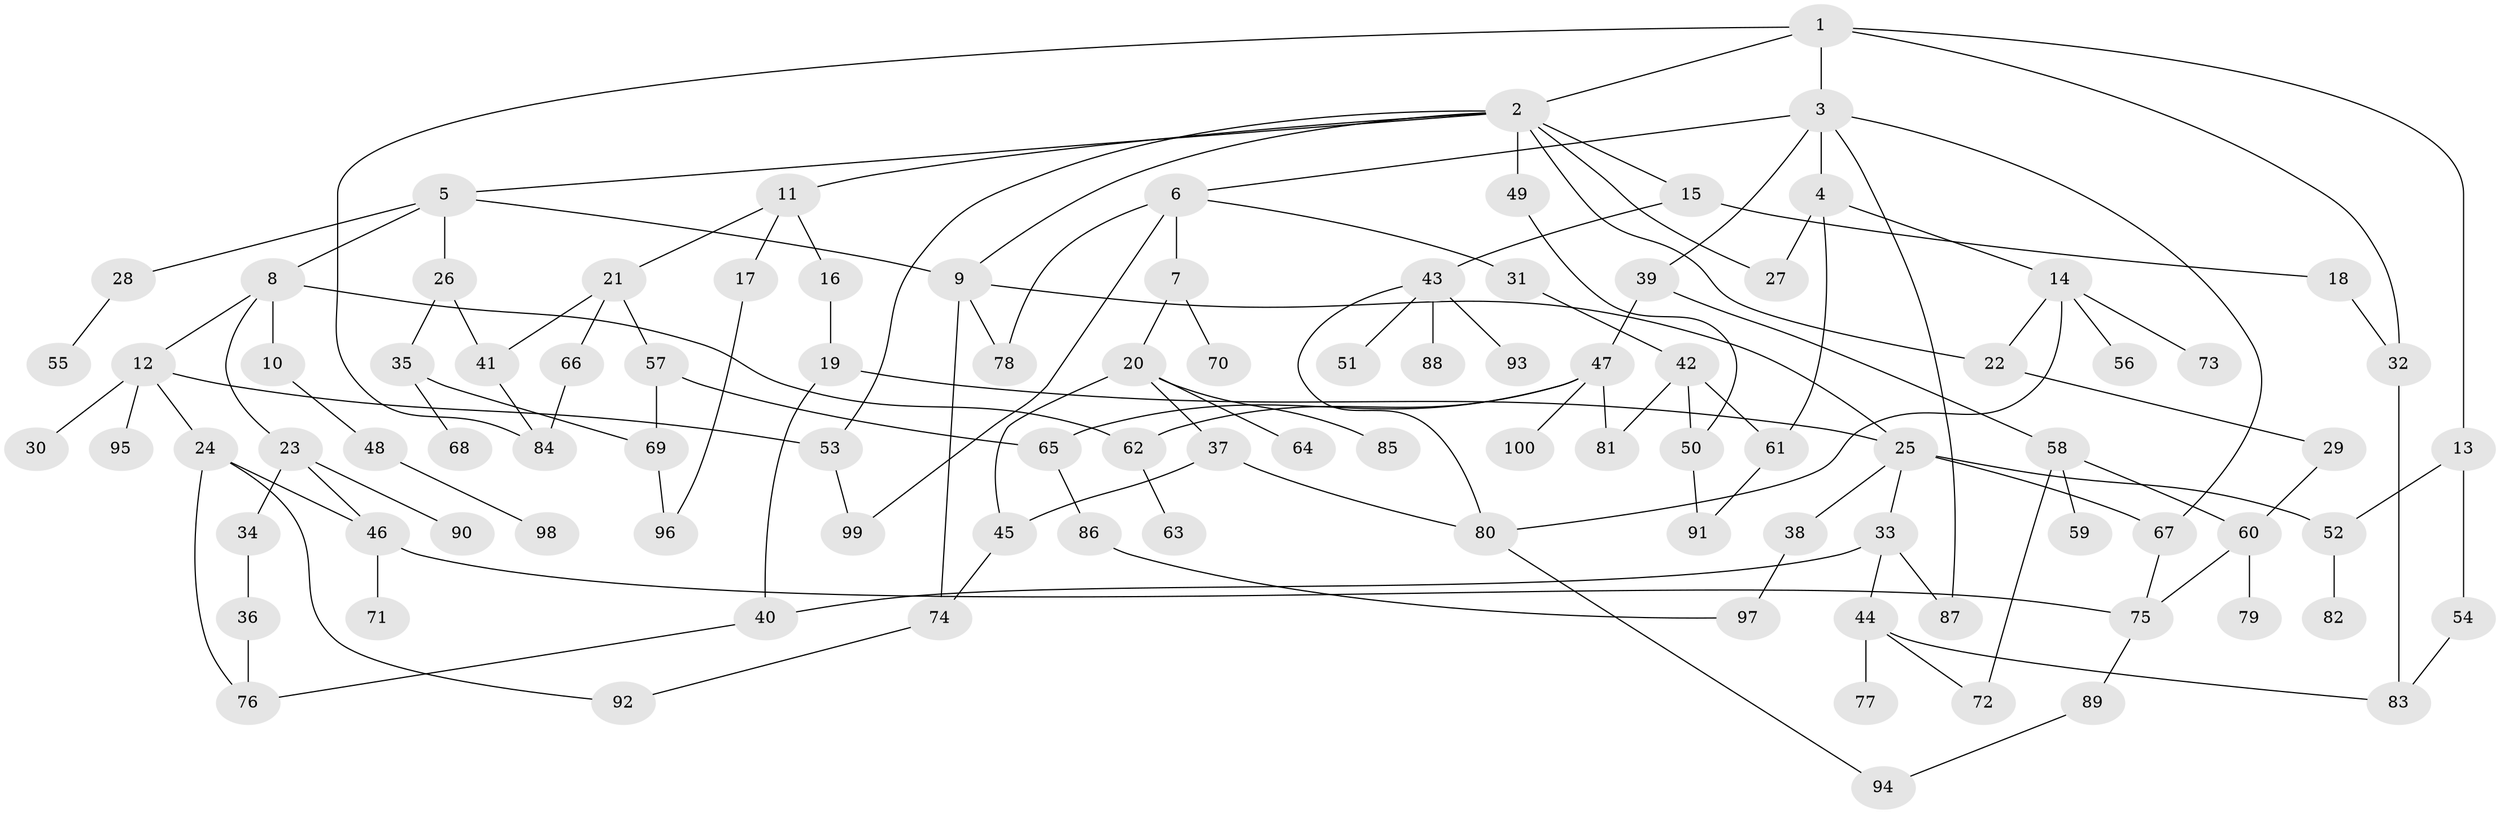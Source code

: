 // Generated by graph-tools (version 1.1) at 2025/49/03/09/25 03:49:19]
// undirected, 100 vertices, 138 edges
graph export_dot {
graph [start="1"]
  node [color=gray90,style=filled];
  1;
  2;
  3;
  4;
  5;
  6;
  7;
  8;
  9;
  10;
  11;
  12;
  13;
  14;
  15;
  16;
  17;
  18;
  19;
  20;
  21;
  22;
  23;
  24;
  25;
  26;
  27;
  28;
  29;
  30;
  31;
  32;
  33;
  34;
  35;
  36;
  37;
  38;
  39;
  40;
  41;
  42;
  43;
  44;
  45;
  46;
  47;
  48;
  49;
  50;
  51;
  52;
  53;
  54;
  55;
  56;
  57;
  58;
  59;
  60;
  61;
  62;
  63;
  64;
  65;
  66;
  67;
  68;
  69;
  70;
  71;
  72;
  73;
  74;
  75;
  76;
  77;
  78;
  79;
  80;
  81;
  82;
  83;
  84;
  85;
  86;
  87;
  88;
  89;
  90;
  91;
  92;
  93;
  94;
  95;
  96;
  97;
  98;
  99;
  100;
  1 -- 2;
  1 -- 3;
  1 -- 13;
  1 -- 84;
  1 -- 32;
  2 -- 5;
  2 -- 11;
  2 -- 15;
  2 -- 27;
  2 -- 49;
  2 -- 53;
  2 -- 22;
  2 -- 9;
  3 -- 4;
  3 -- 6;
  3 -- 39;
  3 -- 67;
  3 -- 87;
  4 -- 14;
  4 -- 27;
  4 -- 61;
  5 -- 8;
  5 -- 9;
  5 -- 26;
  5 -- 28;
  6 -- 7;
  6 -- 31;
  6 -- 78;
  6 -- 99;
  7 -- 20;
  7 -- 70;
  8 -- 10;
  8 -- 12;
  8 -- 23;
  8 -- 62;
  9 -- 74;
  9 -- 78;
  9 -- 25;
  10 -- 48;
  11 -- 16;
  11 -- 17;
  11 -- 21;
  12 -- 24;
  12 -- 30;
  12 -- 53;
  12 -- 95;
  13 -- 52;
  13 -- 54;
  14 -- 22;
  14 -- 56;
  14 -- 73;
  14 -- 80;
  15 -- 18;
  15 -- 43;
  16 -- 19;
  17 -- 96;
  18 -- 32;
  19 -- 25;
  19 -- 40;
  20 -- 37;
  20 -- 64;
  20 -- 85;
  20 -- 45;
  21 -- 41;
  21 -- 57;
  21 -- 66;
  22 -- 29;
  23 -- 34;
  23 -- 46;
  23 -- 90;
  24 -- 92;
  24 -- 46;
  24 -- 76;
  25 -- 33;
  25 -- 38;
  25 -- 67;
  25 -- 52;
  26 -- 35;
  26 -- 41;
  28 -- 55;
  29 -- 60;
  31 -- 42;
  32 -- 83;
  33 -- 40;
  33 -- 44;
  33 -- 87;
  34 -- 36;
  35 -- 68;
  35 -- 69;
  36 -- 76;
  37 -- 45;
  37 -- 80;
  38 -- 97;
  39 -- 47;
  39 -- 58;
  40 -- 76;
  41 -- 84;
  42 -- 50;
  42 -- 61;
  42 -- 81;
  43 -- 51;
  43 -- 88;
  43 -- 93;
  43 -- 80;
  44 -- 72;
  44 -- 77;
  44 -- 83;
  45 -- 74;
  46 -- 71;
  46 -- 75;
  47 -- 100;
  47 -- 81;
  47 -- 65;
  47 -- 62;
  48 -- 98;
  49 -- 50;
  50 -- 91;
  52 -- 82;
  53 -- 99;
  54 -- 83;
  57 -- 65;
  57 -- 69;
  58 -- 59;
  58 -- 60;
  58 -- 72;
  60 -- 79;
  60 -- 75;
  61 -- 91;
  62 -- 63;
  65 -- 86;
  66 -- 84;
  67 -- 75;
  69 -- 96;
  74 -- 92;
  75 -- 89;
  80 -- 94;
  86 -- 97;
  89 -- 94;
}
